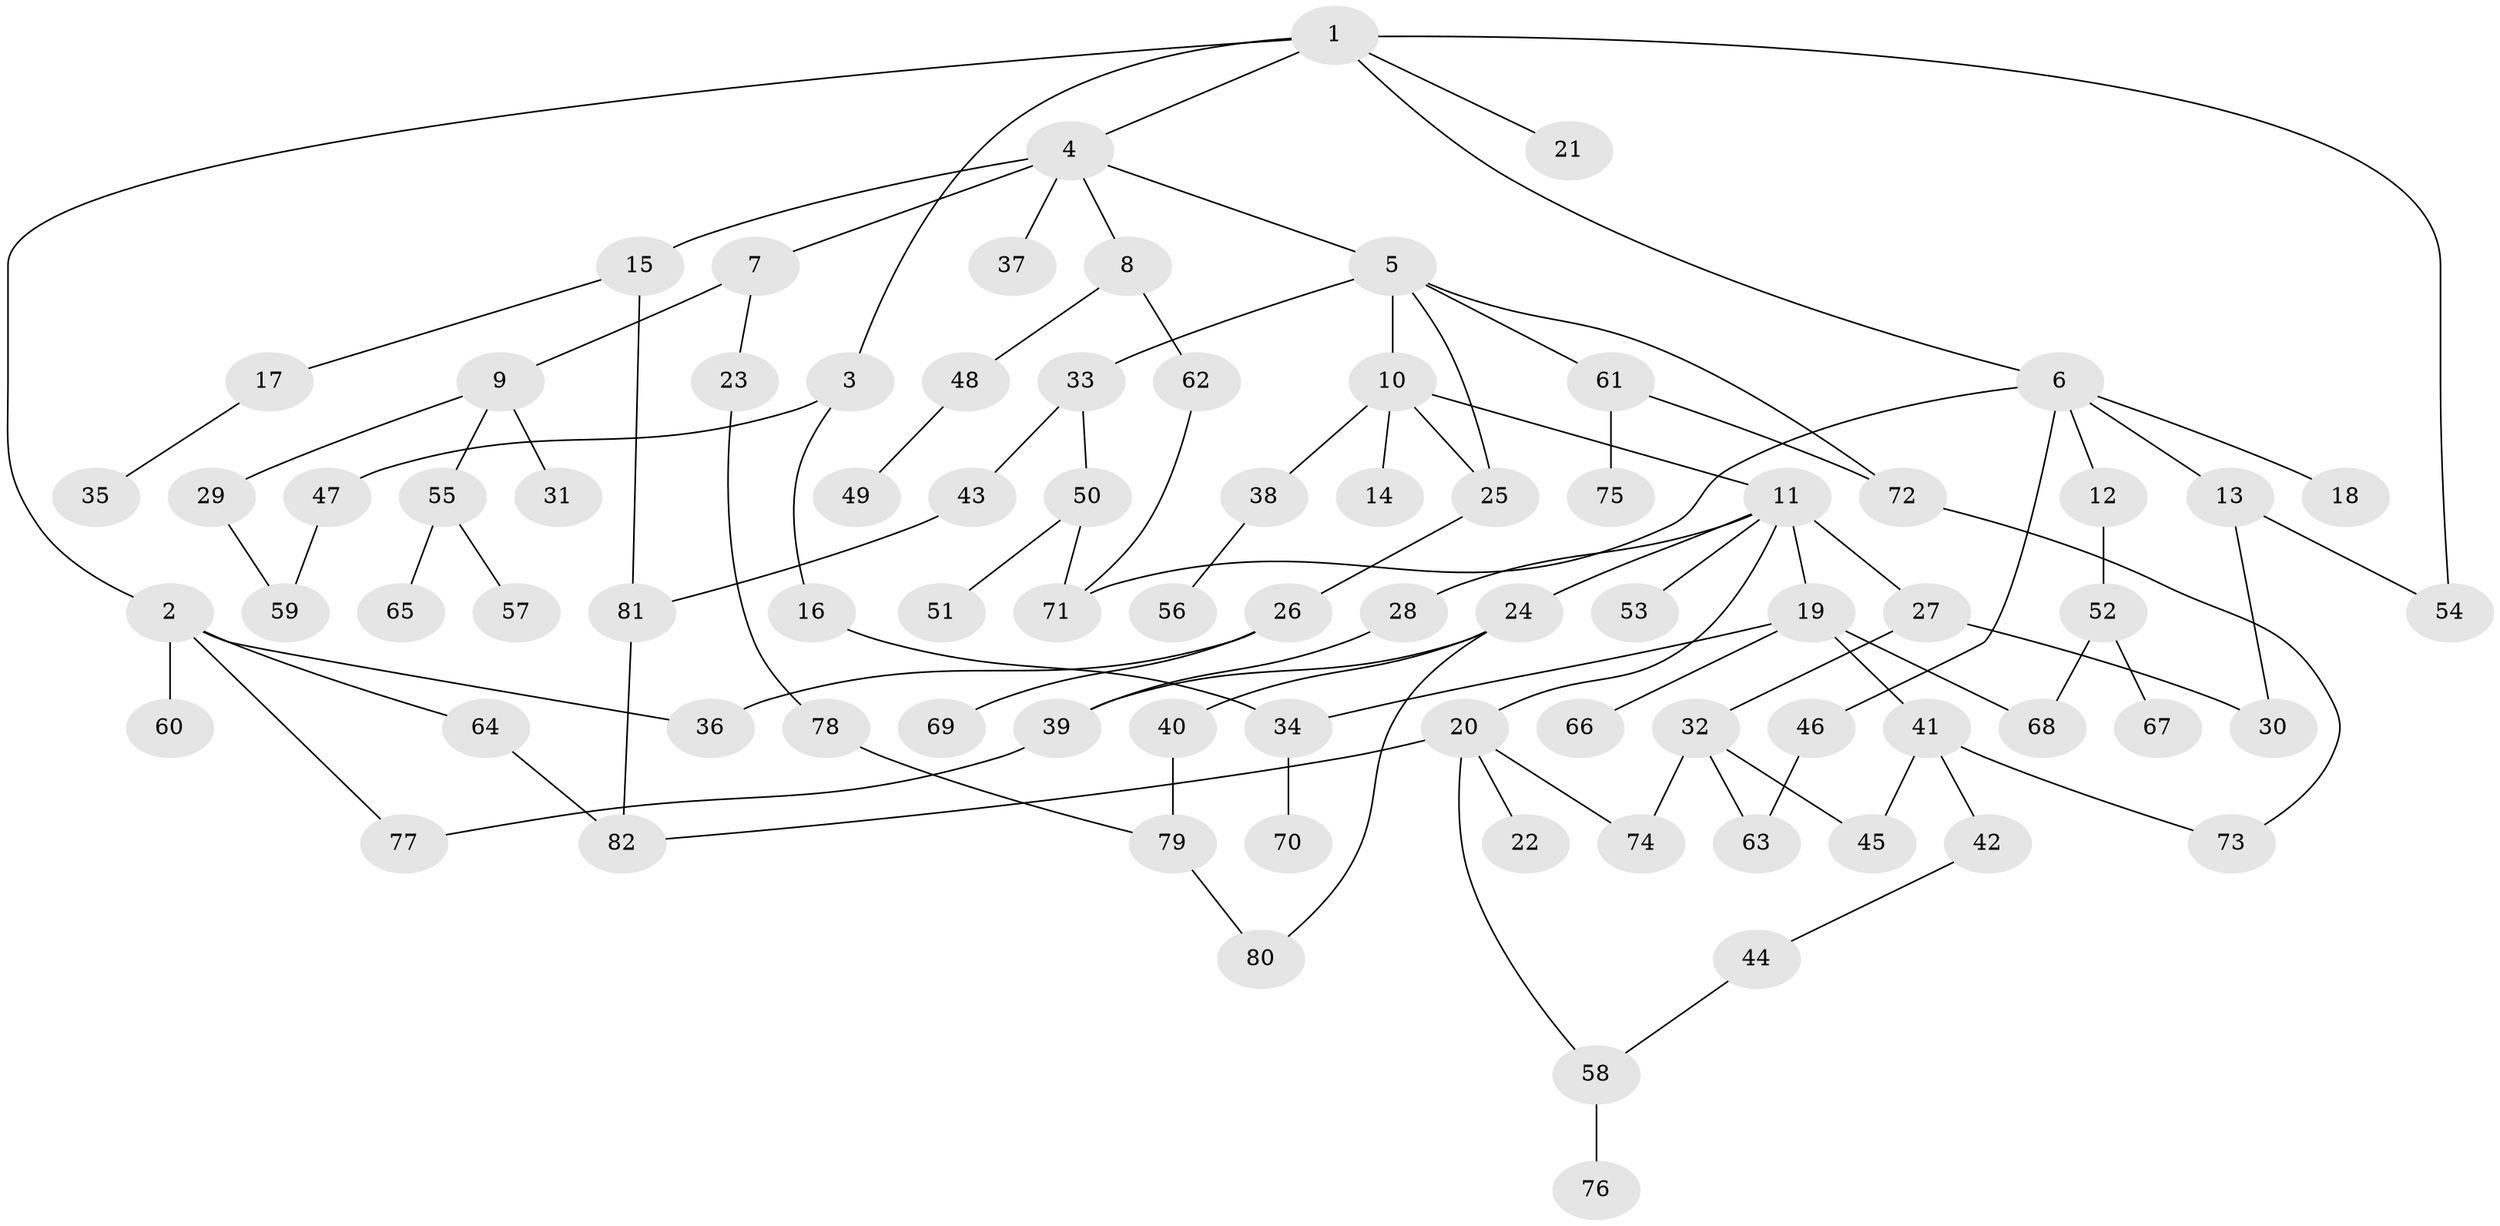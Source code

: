 // coarse degree distribution, {3: 0.17543859649122806, 2: 0.3508771929824561, 1: 0.3157894736842105, 5: 0.08771929824561403, 4: 0.017543859649122806, 7: 0.017543859649122806, 9: 0.017543859649122806, 13: 0.017543859649122806}
// Generated by graph-tools (version 1.1) at 2025/45/03/04/25 21:45:55]
// undirected, 82 vertices, 103 edges
graph export_dot {
graph [start="1"]
  node [color=gray90,style=filled];
  1;
  2;
  3;
  4;
  5;
  6;
  7;
  8;
  9;
  10;
  11;
  12;
  13;
  14;
  15;
  16;
  17;
  18;
  19;
  20;
  21;
  22;
  23;
  24;
  25;
  26;
  27;
  28;
  29;
  30;
  31;
  32;
  33;
  34;
  35;
  36;
  37;
  38;
  39;
  40;
  41;
  42;
  43;
  44;
  45;
  46;
  47;
  48;
  49;
  50;
  51;
  52;
  53;
  54;
  55;
  56;
  57;
  58;
  59;
  60;
  61;
  62;
  63;
  64;
  65;
  66;
  67;
  68;
  69;
  70;
  71;
  72;
  73;
  74;
  75;
  76;
  77;
  78;
  79;
  80;
  81;
  82;
  1 -- 2;
  1 -- 3;
  1 -- 4;
  1 -- 6;
  1 -- 21;
  1 -- 54;
  2 -- 36;
  2 -- 60;
  2 -- 64;
  2 -- 77;
  3 -- 16;
  3 -- 47;
  4 -- 5;
  4 -- 7;
  4 -- 8;
  4 -- 15;
  4 -- 37;
  5 -- 10;
  5 -- 25;
  5 -- 33;
  5 -- 61;
  5 -- 72;
  6 -- 12;
  6 -- 13;
  6 -- 18;
  6 -- 46;
  6 -- 71;
  7 -- 9;
  7 -- 23;
  8 -- 48;
  8 -- 62;
  9 -- 29;
  9 -- 31;
  9 -- 55;
  10 -- 11;
  10 -- 14;
  10 -- 38;
  10 -- 25;
  11 -- 19;
  11 -- 20;
  11 -- 24;
  11 -- 27;
  11 -- 28;
  11 -- 53;
  12 -- 52;
  13 -- 30;
  13 -- 54;
  15 -- 17;
  15 -- 81;
  16 -- 34;
  17 -- 35;
  19 -- 41;
  19 -- 66;
  19 -- 68;
  19 -- 34;
  20 -- 22;
  20 -- 74;
  20 -- 82;
  20 -- 58;
  23 -- 78;
  24 -- 40;
  24 -- 80;
  24 -- 39;
  25 -- 26;
  26 -- 69;
  26 -- 36;
  27 -- 32;
  27 -- 30;
  28 -- 39;
  29 -- 59;
  32 -- 63;
  32 -- 45;
  32 -- 74;
  33 -- 43;
  33 -- 50;
  34 -- 70;
  38 -- 56;
  39 -- 77;
  40 -- 79;
  41 -- 42;
  41 -- 45;
  41 -- 73;
  42 -- 44;
  43 -- 81;
  44 -- 58;
  46 -- 63;
  47 -- 59;
  48 -- 49;
  50 -- 51;
  50 -- 71;
  52 -- 67;
  52 -- 68;
  55 -- 57;
  55 -- 65;
  58 -- 76;
  61 -- 75;
  61 -- 72;
  62 -- 71;
  64 -- 82;
  72 -- 73;
  78 -- 79;
  79 -- 80;
  81 -- 82;
}
